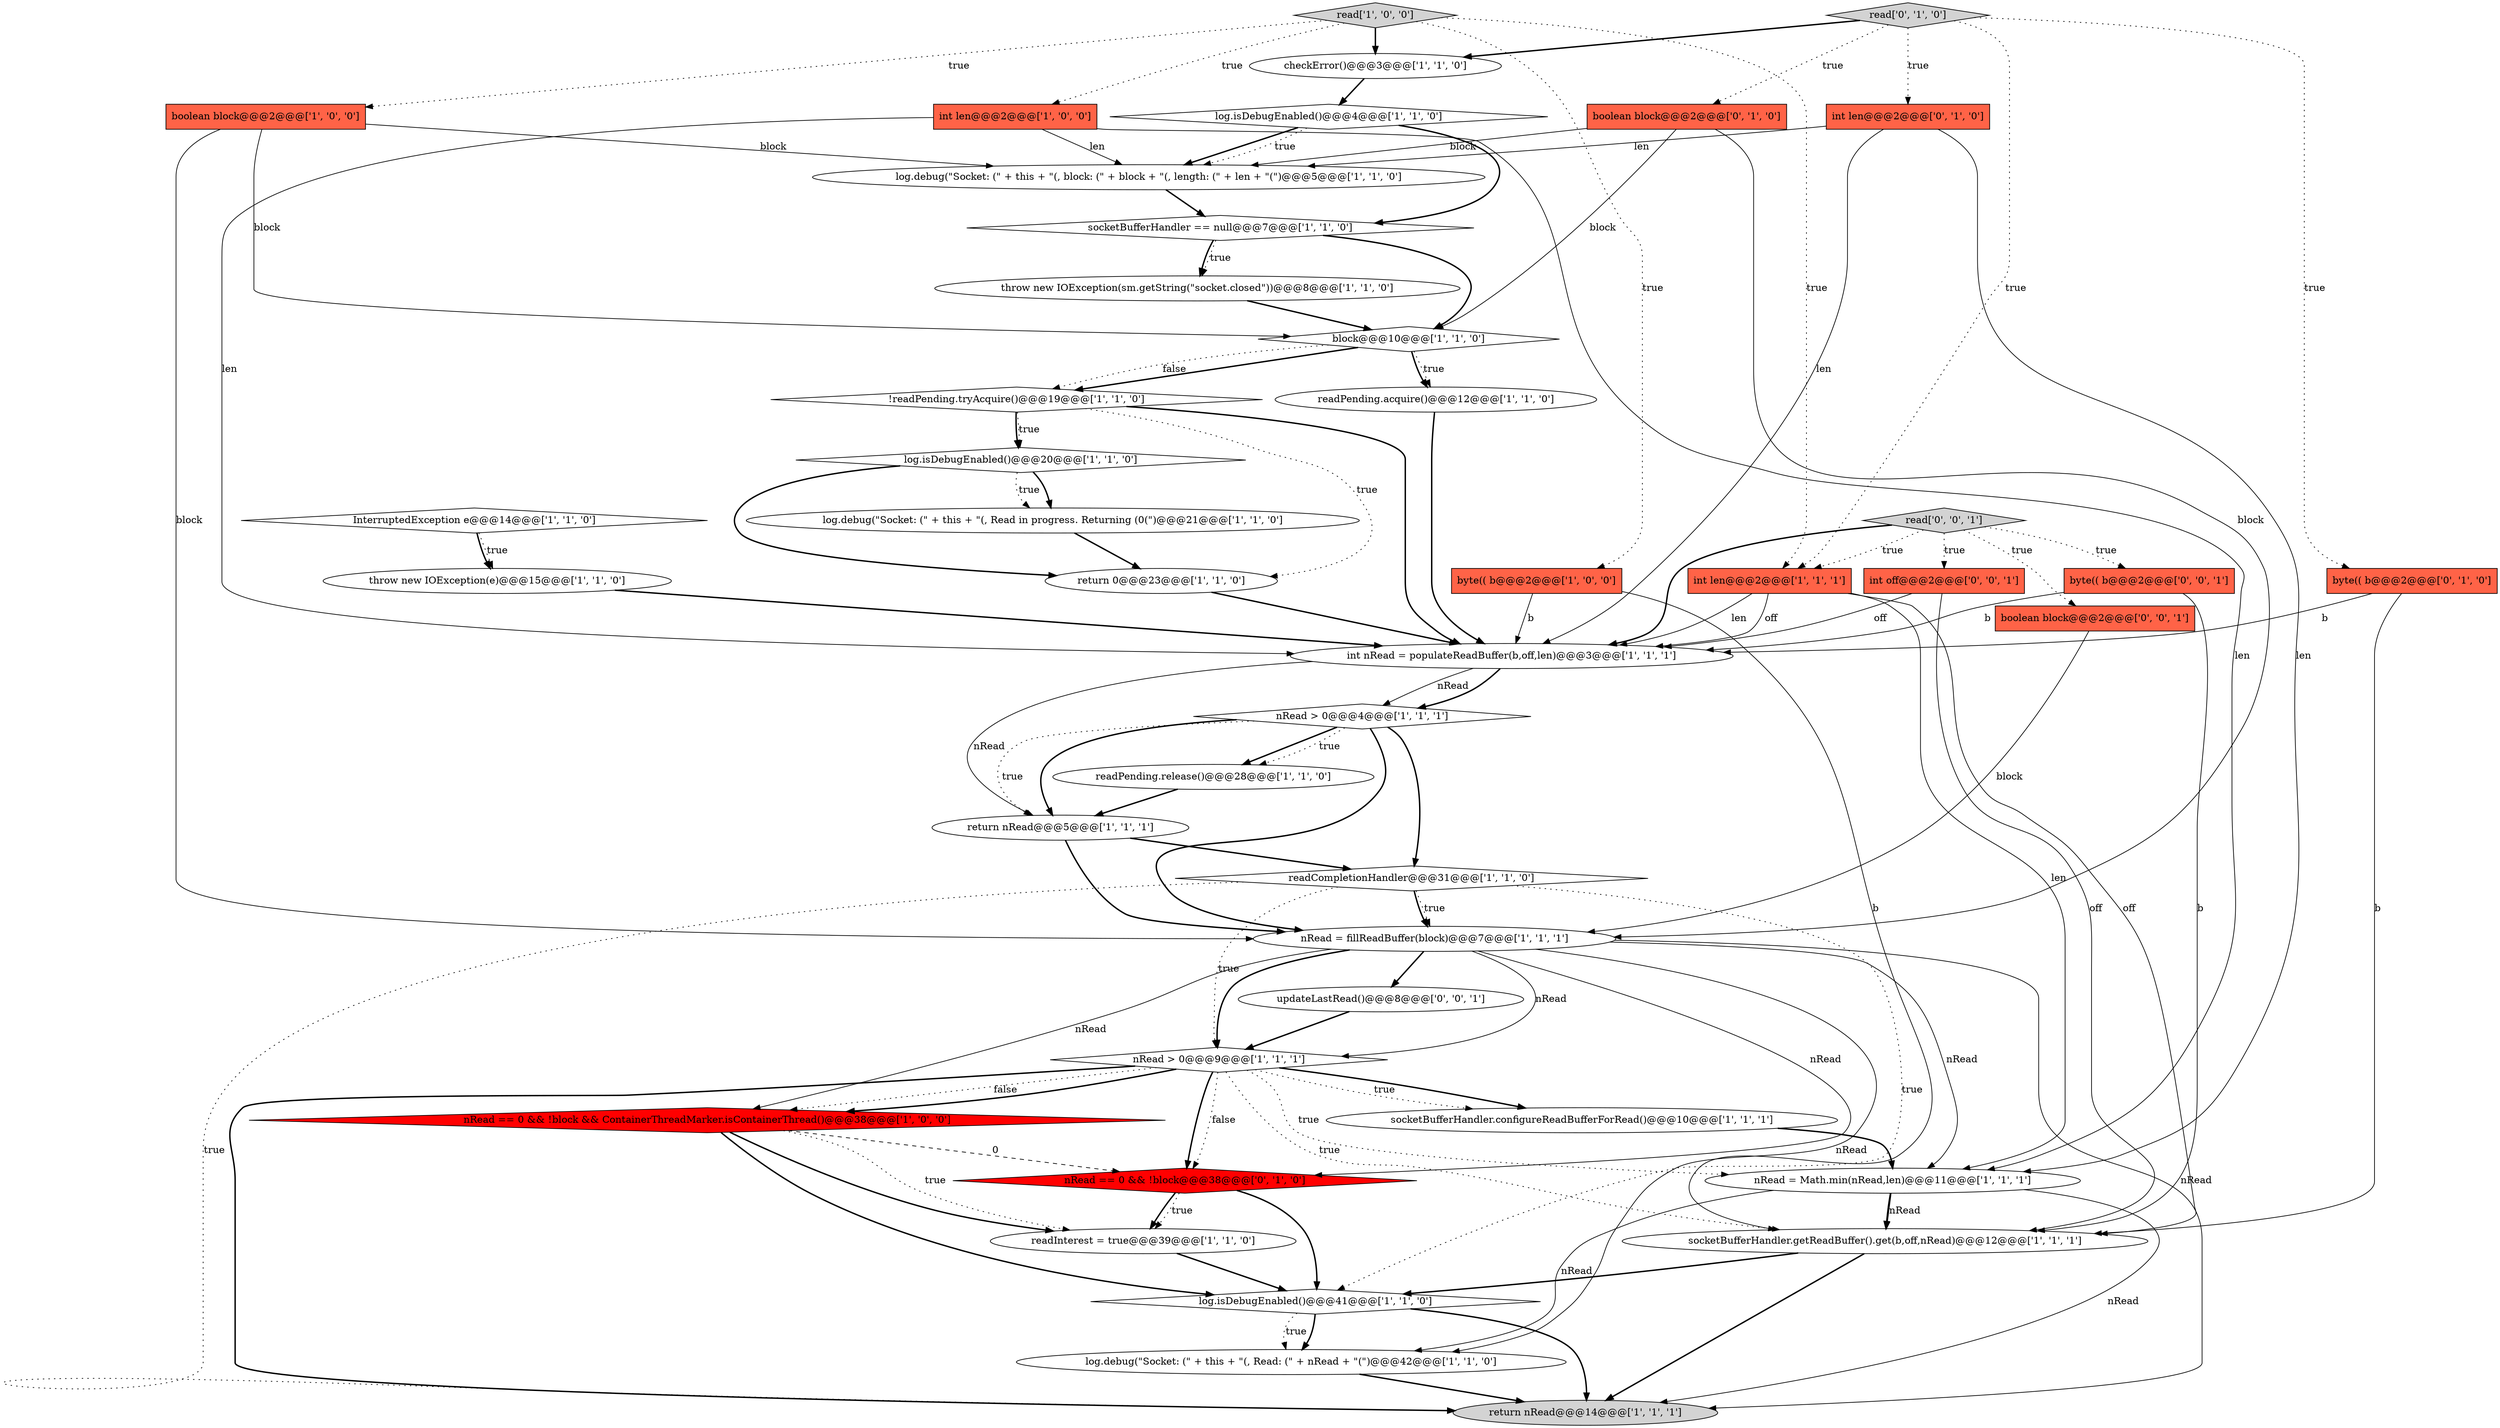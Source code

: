 digraph {
23 [style = filled, label = "nRead == 0 && !block && ContainerThreadMarker.isContainerThread()@@@38@@@['1', '0', '0']", fillcolor = red, shape = diamond image = "AAA1AAABBB1BBB"];
12 [style = filled, label = "return 0@@@23@@@['1', '1', '0']", fillcolor = white, shape = ellipse image = "AAA0AAABBB1BBB"];
22 [style = filled, label = "readPending.release()@@@28@@@['1', '1', '0']", fillcolor = white, shape = ellipse image = "AAA0AAABBB1BBB"];
18 [style = filled, label = "int len@@@2@@@['1', '0', '0']", fillcolor = tomato, shape = box image = "AAA0AAABBB1BBB"];
41 [style = filled, label = "updateLastRead()@@@8@@@['0', '0', '1']", fillcolor = white, shape = ellipse image = "AAA0AAABBB3BBB"];
26 [style = filled, label = "throw new IOException(e)@@@15@@@['1', '1', '0']", fillcolor = white, shape = ellipse image = "AAA0AAABBB1BBB"];
34 [style = filled, label = "int len@@@2@@@['0', '1', '0']", fillcolor = tomato, shape = box image = "AAA0AAABBB2BBB"];
42 [style = filled, label = "boolean block@@@2@@@['0', '0', '1']", fillcolor = tomato, shape = box image = "AAA0AAABBB3BBB"];
35 [style = filled, label = "read['0', '1', '0']", fillcolor = lightgray, shape = diamond image = "AAA0AAABBB2BBB"];
19 [style = filled, label = "log.isDebugEnabled()@@@41@@@['1', '1', '0']", fillcolor = white, shape = diamond image = "AAA0AAABBB1BBB"];
11 [style = filled, label = "InterruptedException e@@@14@@@['1', '1', '0']", fillcolor = white, shape = diamond image = "AAA0AAABBB1BBB"];
40 [style = filled, label = "int off@@@2@@@['0', '0', '1']", fillcolor = tomato, shape = box image = "AAA0AAABBB3BBB"];
38 [style = filled, label = "read['0', '0', '1']", fillcolor = lightgray, shape = diamond image = "AAA0AAABBB3BBB"];
30 [style = filled, label = "socketBufferHandler.configureReadBufferForRead()@@@10@@@['1', '1', '1']", fillcolor = white, shape = ellipse image = "AAA0AAABBB1BBB"];
3 [style = filled, label = "readPending.acquire()@@@12@@@['1', '1', '0']", fillcolor = white, shape = ellipse image = "AAA0AAABBB1BBB"];
37 [style = filled, label = "nRead == 0 && !block@@@38@@@['0', '1', '0']", fillcolor = red, shape = diamond image = "AAA1AAABBB2BBB"];
1 [style = filled, label = "byte(( b@@@2@@@['1', '0', '0']", fillcolor = tomato, shape = box image = "AAA0AAABBB1BBB"];
2 [style = filled, label = "readInterest = true@@@39@@@['1', '1', '0']", fillcolor = white, shape = ellipse image = "AAA0AAABBB1BBB"];
14 [style = filled, label = "log.isDebugEnabled()@@@4@@@['1', '1', '0']", fillcolor = white, shape = diamond image = "AAA0AAABBB1BBB"];
8 [style = filled, label = "int nRead = populateReadBuffer(b,off,len)@@@3@@@['1', '1', '1']", fillcolor = white, shape = ellipse image = "AAA0AAABBB1BBB"];
9 [style = filled, label = "block@@@10@@@['1', '1', '0']", fillcolor = white, shape = diamond image = "AAA0AAABBB1BBB"];
25 [style = filled, label = "int len@@@2@@@['1', '1', '1']", fillcolor = tomato, shape = box image = "AAA0AAABBB1BBB"];
33 [style = filled, label = "boolean block@@@2@@@['0', '1', '0']", fillcolor = tomato, shape = box image = "AAA0AAABBB2BBB"];
5 [style = filled, label = "!readPending.tryAcquire()@@@19@@@['1', '1', '0']", fillcolor = white, shape = diamond image = "AAA0AAABBB1BBB"];
29 [style = filled, label = "socketBufferHandler == null@@@7@@@['1', '1', '0']", fillcolor = white, shape = diamond image = "AAA0AAABBB1BBB"];
39 [style = filled, label = "byte(( b@@@2@@@['0', '0', '1']", fillcolor = tomato, shape = box image = "AAA0AAABBB3BBB"];
4 [style = filled, label = "log.debug(\"Socket: (\" + this + \"(, Read in progress. Returning (0(\")@@@21@@@['1', '1', '0']", fillcolor = white, shape = ellipse image = "AAA0AAABBB1BBB"];
27 [style = filled, label = "return nRead@@@14@@@['1', '1', '1']", fillcolor = lightgray, shape = ellipse image = "AAA0AAABBB1BBB"];
0 [style = filled, label = "boolean block@@@2@@@['1', '0', '0']", fillcolor = tomato, shape = box image = "AAA0AAABBB1BBB"];
16 [style = filled, label = "log.debug(\"Socket: (\" + this + \"(, block: (\" + block + \"(, length: (\" + len + \"(\")@@@5@@@['1', '1', '0']", fillcolor = white, shape = ellipse image = "AAA0AAABBB1BBB"];
21 [style = filled, label = "readCompletionHandler@@@31@@@['1', '1', '0']", fillcolor = white, shape = diamond image = "AAA0AAABBB1BBB"];
20 [style = filled, label = "log.debug(\"Socket: (\" + this + \"(, Read: (\" + nRead + \"(\")@@@42@@@['1', '1', '0']", fillcolor = white, shape = ellipse image = "AAA0AAABBB1BBB"];
24 [style = filled, label = "nRead > 0@@@9@@@['1', '1', '1']", fillcolor = white, shape = diamond image = "AAA0AAABBB1BBB"];
10 [style = filled, label = "read['1', '0', '0']", fillcolor = lightgray, shape = diamond image = "AAA0AAABBB1BBB"];
31 [style = filled, label = "log.isDebugEnabled()@@@20@@@['1', '1', '0']", fillcolor = white, shape = diamond image = "AAA0AAABBB1BBB"];
36 [style = filled, label = "byte(( b@@@2@@@['0', '1', '0']", fillcolor = tomato, shape = box image = "AAA0AAABBB2BBB"];
13 [style = filled, label = "socketBufferHandler.getReadBuffer().get(b,off,nRead)@@@12@@@['1', '1', '1']", fillcolor = white, shape = ellipse image = "AAA0AAABBB1BBB"];
15 [style = filled, label = "return nRead@@@5@@@['1', '1', '1']", fillcolor = white, shape = ellipse image = "AAA0AAABBB1BBB"];
28 [style = filled, label = "nRead = fillReadBuffer(block)@@@7@@@['1', '1', '1']", fillcolor = white, shape = ellipse image = "AAA0AAABBB1BBB"];
17 [style = filled, label = "nRead = Math.min(nRead,len)@@@11@@@['1', '1', '1']", fillcolor = white, shape = ellipse image = "AAA0AAABBB1BBB"];
7 [style = filled, label = "throw new IOException(sm.getString(\"socket.closed\"))@@@8@@@['1', '1', '0']", fillcolor = white, shape = ellipse image = "AAA0AAABBB1BBB"];
32 [style = filled, label = "nRead > 0@@@4@@@['1', '1', '1']", fillcolor = white, shape = diamond image = "AAA0AAABBB1BBB"];
6 [style = filled, label = "checkError()@@@3@@@['1', '1', '0']", fillcolor = white, shape = ellipse image = "AAA0AAABBB1BBB"];
8->15 [style = solid, label="nRead"];
17->20 [style = solid, label="nRead"];
32->22 [style = bold, label=""];
22->15 [style = bold, label=""];
28->23 [style = solid, label="nRead"];
15->21 [style = bold, label=""];
24->17 [style = dotted, label="true"];
38->39 [style = dotted, label="true"];
33->28 [style = solid, label="block"];
21->27 [style = dotted, label="true"];
5->12 [style = dotted, label="true"];
21->28 [style = bold, label=""];
24->30 [style = bold, label=""];
20->27 [style = bold, label=""];
7->9 [style = bold, label=""];
21->24 [style = dotted, label="true"];
9->5 [style = bold, label=""];
18->8 [style = solid, label="len"];
10->1 [style = dotted, label="true"];
40->8 [style = solid, label="off"];
17->13 [style = solid, label="nRead"];
42->28 [style = solid, label="block"];
40->13 [style = solid, label="off"];
24->27 [style = bold, label=""];
38->40 [style = dotted, label="true"];
32->15 [style = dotted, label="true"];
28->27 [style = solid, label="nRead"];
10->18 [style = dotted, label="true"];
14->16 [style = bold, label=""];
28->24 [style = solid, label="nRead"];
19->20 [style = bold, label=""];
36->8 [style = solid, label="b"];
16->29 [style = bold, label=""];
0->9 [style = solid, label="block"];
31->4 [style = bold, label=""];
35->33 [style = dotted, label="true"];
23->2 [style = dotted, label="true"];
18->17 [style = solid, label="len"];
21->28 [style = dotted, label="true"];
11->26 [style = dotted, label="true"];
1->13 [style = solid, label="b"];
34->8 [style = solid, label="len"];
36->13 [style = solid, label="b"];
10->25 [style = dotted, label="true"];
25->8 [style = solid, label="len"];
28->24 [style = bold, label=""];
10->0 [style = dotted, label="true"];
39->8 [style = solid, label="b"];
9->3 [style = dotted, label="true"];
33->16 [style = solid, label="block"];
11->26 [style = bold, label=""];
35->25 [style = dotted, label="true"];
38->42 [style = dotted, label="true"];
24->13 [style = dotted, label="true"];
30->17 [style = bold, label=""];
28->17 [style = solid, label="nRead"];
5->31 [style = dotted, label="true"];
29->7 [style = dotted, label="true"];
24->30 [style = dotted, label="true"];
26->8 [style = bold, label=""];
38->25 [style = dotted, label="true"];
10->6 [style = bold, label=""];
31->12 [style = bold, label=""];
23->37 [style = dashed, label="0"];
28->41 [style = bold, label=""];
34->16 [style = solid, label="len"];
25->13 [style = solid, label="off"];
14->16 [style = dotted, label="true"];
18->16 [style = solid, label="len"];
13->19 [style = bold, label=""];
13->27 [style = bold, label=""];
15->28 [style = bold, label=""];
12->8 [style = bold, label=""];
3->8 [style = bold, label=""];
23->19 [style = bold, label=""];
17->27 [style = solid, label="nRead"];
1->8 [style = solid, label="b"];
14->29 [style = bold, label=""];
4->12 [style = bold, label=""];
9->3 [style = bold, label=""];
37->2 [style = bold, label=""];
17->13 [style = bold, label=""];
23->2 [style = bold, label=""];
38->8 [style = bold, label=""];
39->13 [style = solid, label="b"];
24->23 [style = dotted, label="false"];
34->17 [style = solid, label="len"];
25->17 [style = solid, label="len"];
24->23 [style = bold, label=""];
32->22 [style = dotted, label="true"];
33->9 [style = solid, label="block"];
5->8 [style = bold, label=""];
32->21 [style = bold, label=""];
2->19 [style = bold, label=""];
0->16 [style = solid, label="block"];
8->32 [style = solid, label="nRead"];
8->32 [style = bold, label=""];
35->6 [style = bold, label=""];
41->24 [style = bold, label=""];
25->8 [style = solid, label="off"];
19->20 [style = dotted, label="true"];
35->36 [style = dotted, label="true"];
29->9 [style = bold, label=""];
28->20 [style = solid, label="nRead"];
0->28 [style = solid, label="block"];
6->14 [style = bold, label=""];
5->31 [style = bold, label=""];
19->27 [style = bold, label=""];
21->19 [style = dotted, label="true"];
24->37 [style = bold, label=""];
28->37 [style = solid, label="nRead"];
32->15 [style = bold, label=""];
9->5 [style = dotted, label="false"];
29->7 [style = bold, label=""];
35->34 [style = dotted, label="true"];
37->19 [style = bold, label=""];
37->2 [style = dotted, label="true"];
32->28 [style = bold, label=""];
31->4 [style = dotted, label="true"];
24->37 [style = dotted, label="false"];
}
